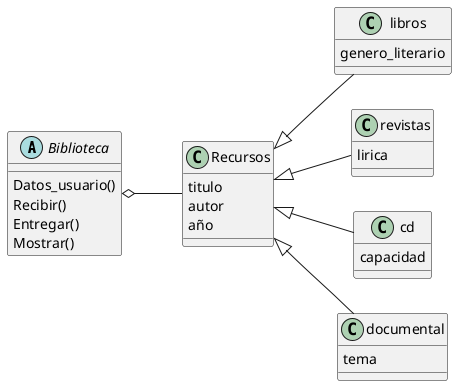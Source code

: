 @startuml
left to right direction
abstract Biblioteca 
Biblioteca o-- Recursos
Recursos <|-- libros
Recursos <|-- revistas
Recursos <|-- cd
Recursos <|-- documental

Recursos : titulo
Recursos : autor
Recursos : año

libros : genero_literario
revistas : lirica
cd : capacidad
documental : tema

Biblioteca : Datos_usuario()
Biblioteca : Recibir()
Biblioteca : Entregar()
Biblioteca : Mostrar()